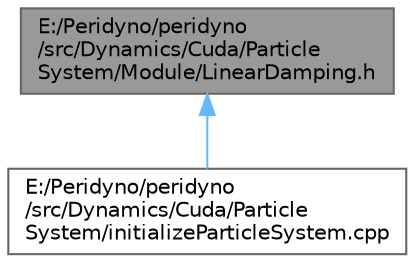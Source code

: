 digraph "E:/Peridyno/peridyno/src/Dynamics/Cuda/ParticleSystem/Module/LinearDamping.h"
{
 // LATEX_PDF_SIZE
  bgcolor="transparent";
  edge [fontname=Helvetica,fontsize=10,labelfontname=Helvetica,labelfontsize=10];
  node [fontname=Helvetica,fontsize=10,shape=box,height=0.2,width=0.4];
  Node1 [id="Node000001",label="E:/Peridyno/peridyno\l/src/Dynamics/Cuda/Particle\lSystem/Module/LinearDamping.h",height=0.2,width=0.4,color="gray40", fillcolor="grey60", style="filled", fontcolor="black",tooltip=" "];
  Node1 -> Node2 [id="edge1_Node000001_Node000002",dir="back",color="steelblue1",style="solid",tooltip=" "];
  Node2 [id="Node000002",label="E:/Peridyno/peridyno\l/src/Dynamics/Cuda/Particle\lSystem/initializeParticleSystem.cpp",height=0.2,width=0.4,color="grey40", fillcolor="white", style="filled",URL="$_cuda_2_particle_system_2initialize_particle_system_8cpp.html",tooltip=" "];
}
